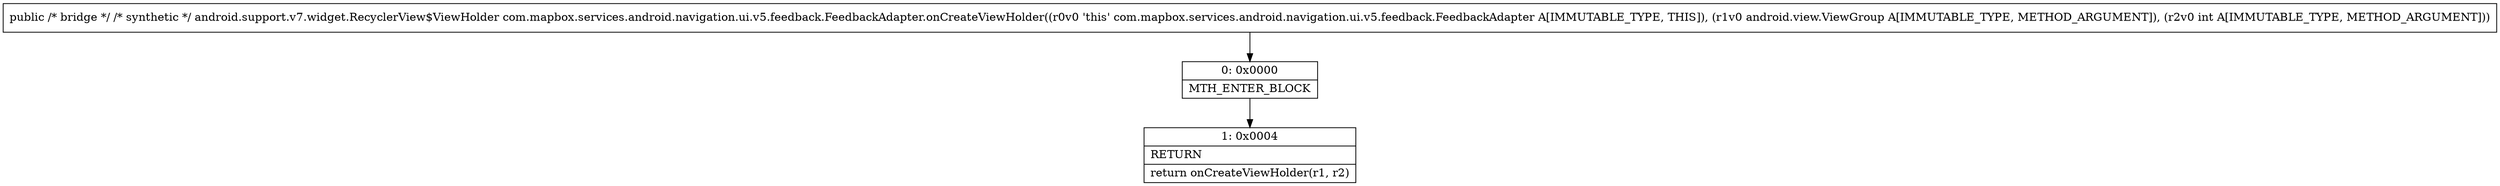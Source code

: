digraph "CFG forcom.mapbox.services.android.navigation.ui.v5.feedback.FeedbackAdapter.onCreateViewHolder(Landroid\/view\/ViewGroup;I)Landroid\/support\/v7\/widget\/RecyclerView$ViewHolder;" {
Node_0 [shape=record,label="{0\:\ 0x0000|MTH_ENTER_BLOCK\l}"];
Node_1 [shape=record,label="{1\:\ 0x0004|RETURN\l|return onCreateViewHolder(r1, r2)\l}"];
MethodNode[shape=record,label="{public \/* bridge *\/ \/* synthetic *\/ android.support.v7.widget.RecyclerView$ViewHolder com.mapbox.services.android.navigation.ui.v5.feedback.FeedbackAdapter.onCreateViewHolder((r0v0 'this' com.mapbox.services.android.navigation.ui.v5.feedback.FeedbackAdapter A[IMMUTABLE_TYPE, THIS]), (r1v0 android.view.ViewGroup A[IMMUTABLE_TYPE, METHOD_ARGUMENT]), (r2v0 int A[IMMUTABLE_TYPE, METHOD_ARGUMENT])) }"];
MethodNode -> Node_0;
Node_0 -> Node_1;
}

